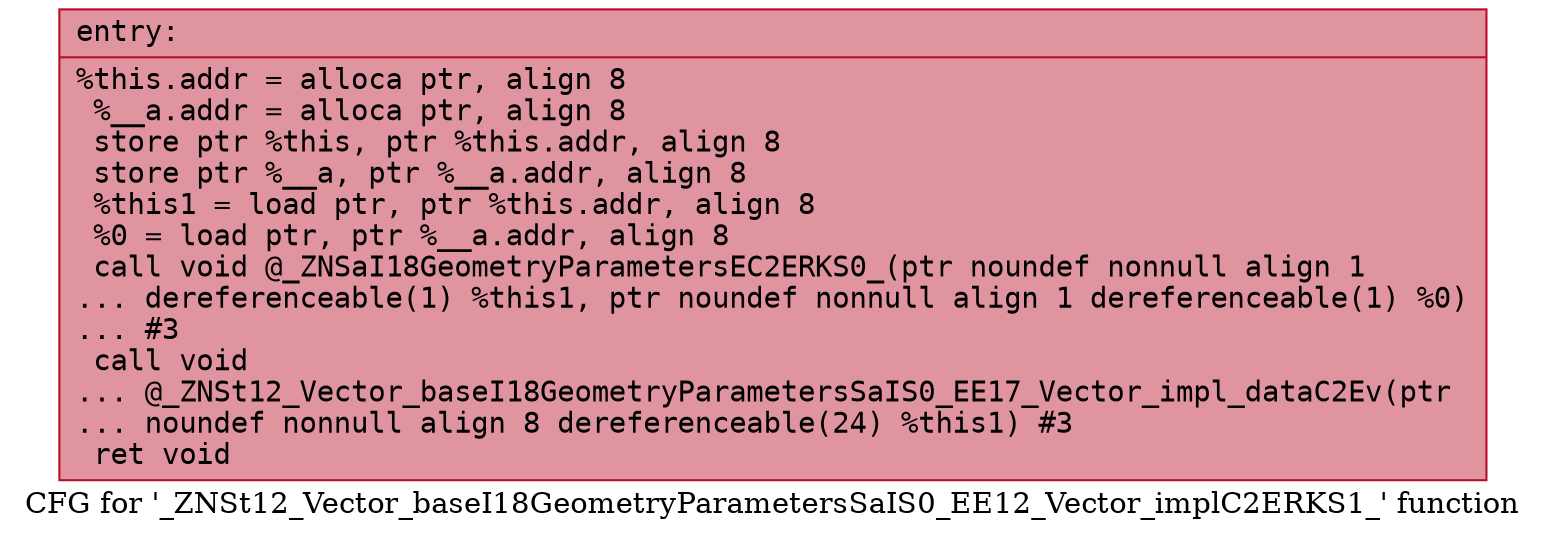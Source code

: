 digraph "CFG for '_ZNSt12_Vector_baseI18GeometryParametersSaIS0_EE12_Vector_implC2ERKS1_' function" {
	label="CFG for '_ZNSt12_Vector_baseI18GeometryParametersSaIS0_EE12_Vector_implC2ERKS1_' function";

	Node0x56427199e480 [shape=record,color="#b70d28ff", style=filled, fillcolor="#b70d2870" fontname="Courier",label="{entry:\l|  %this.addr = alloca ptr, align 8\l  %__a.addr = alloca ptr, align 8\l  store ptr %this, ptr %this.addr, align 8\l  store ptr %__a, ptr %__a.addr, align 8\l  %this1 = load ptr, ptr %this.addr, align 8\l  %0 = load ptr, ptr %__a.addr, align 8\l  call void @_ZNSaI18GeometryParametersEC2ERKS0_(ptr noundef nonnull align 1\l... dereferenceable(1) %this1, ptr noundef nonnull align 1 dereferenceable(1) %0)\l... #3\l  call void\l... @_ZNSt12_Vector_baseI18GeometryParametersSaIS0_EE17_Vector_impl_dataC2Ev(ptr\l... noundef nonnull align 8 dereferenceable(24) %this1) #3\l  ret void\l}"];
}
